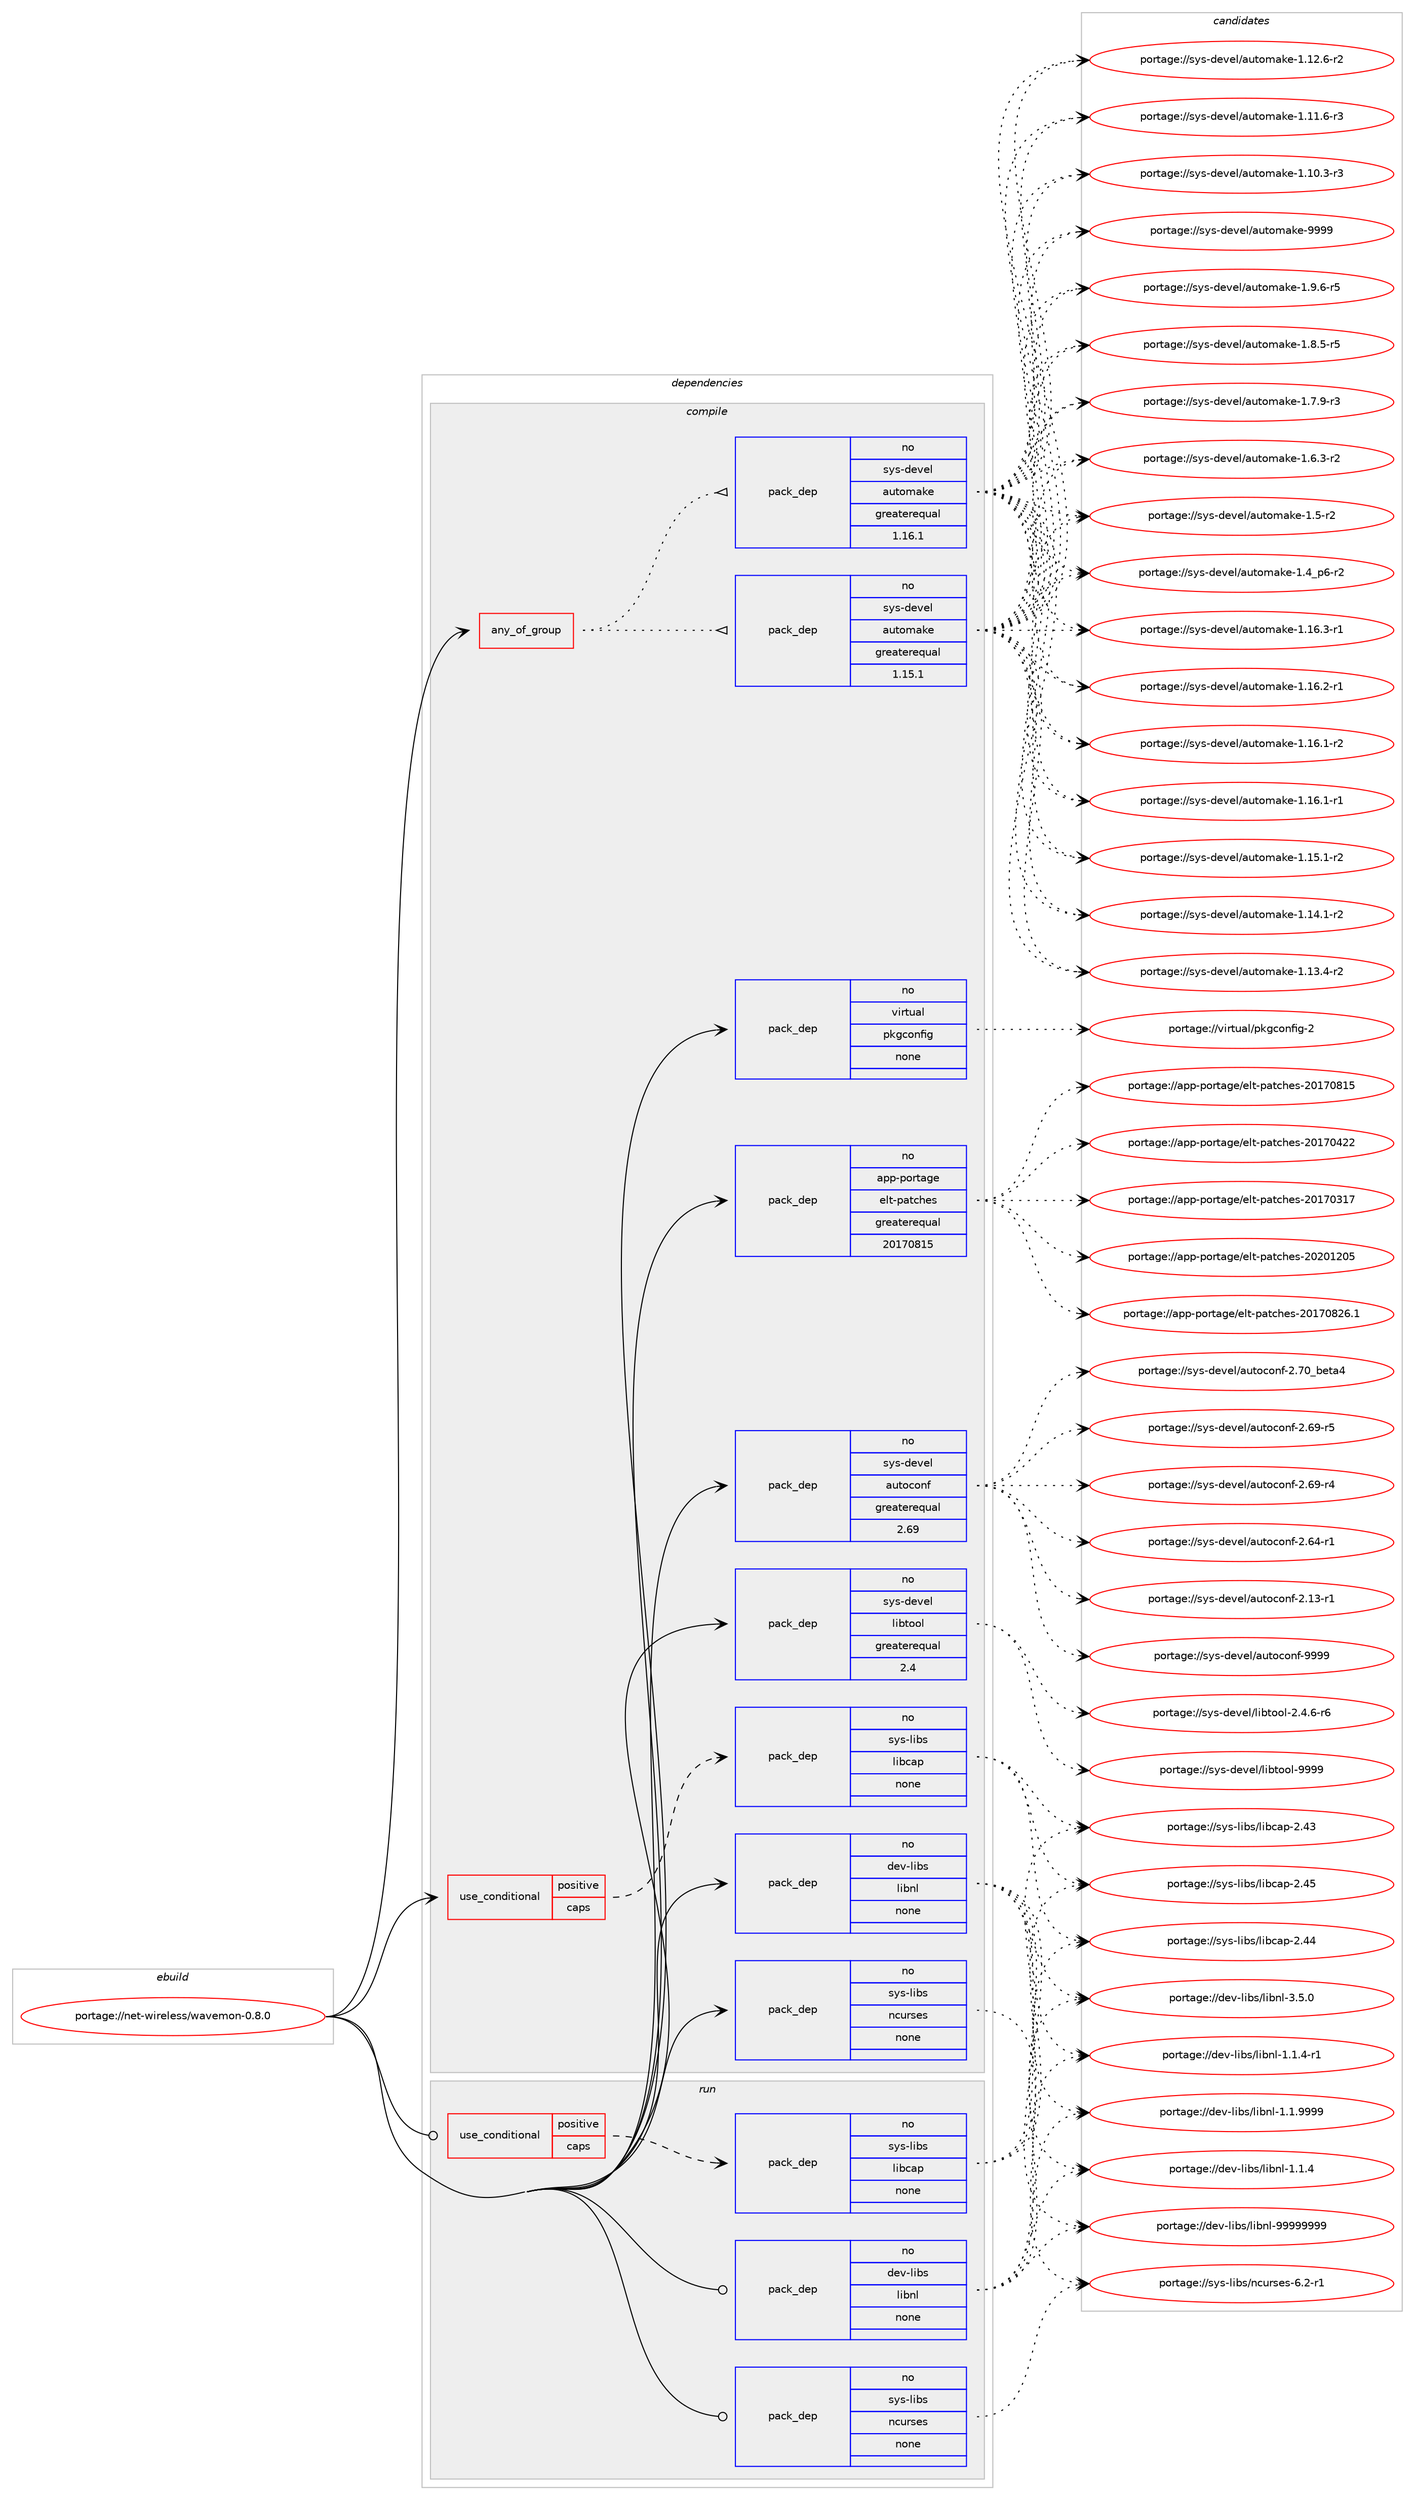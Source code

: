 digraph prolog {

# *************
# Graph options
# *************

newrank=true;
concentrate=true;
compound=true;
graph [rankdir=LR,fontname=Helvetica,fontsize=10,ranksep=1.5];#, ranksep=2.5, nodesep=0.2];
edge  [arrowhead=vee];
node  [fontname=Helvetica,fontsize=10];

# **********
# The ebuild
# **********

subgraph cluster_leftcol {
color=gray;
rank=same;
label=<<i>ebuild</i>>;
id [label="portage://net-wireless/wavemon-0.8.0", color=red, width=4, href="../net-wireless/wavemon-0.8.0.svg"];
}

# ****************
# The dependencies
# ****************

subgraph cluster_midcol {
color=gray;
label=<<i>dependencies</i>>;
subgraph cluster_compile {
fillcolor="#eeeeee";
style=filled;
label=<<i>compile</i>>;
subgraph any38 {
dependency2674 [label=<<TABLE BORDER="0" CELLBORDER="1" CELLSPACING="0" CELLPADDING="4"><TR><TD CELLPADDING="10">any_of_group</TD></TR></TABLE>>, shape=none, color=red];subgraph pack2243 {
dependency2675 [label=<<TABLE BORDER="0" CELLBORDER="1" CELLSPACING="0" CELLPADDING="4" WIDTH="220"><TR><TD ROWSPAN="6" CELLPADDING="30">pack_dep</TD></TR><TR><TD WIDTH="110">no</TD></TR><TR><TD>sys-devel</TD></TR><TR><TD>automake</TD></TR><TR><TD>greaterequal</TD></TR><TR><TD>1.16.1</TD></TR></TABLE>>, shape=none, color=blue];
}
dependency2674:e -> dependency2675:w [weight=20,style="dotted",arrowhead="oinv"];
subgraph pack2244 {
dependency2676 [label=<<TABLE BORDER="0" CELLBORDER="1" CELLSPACING="0" CELLPADDING="4" WIDTH="220"><TR><TD ROWSPAN="6" CELLPADDING="30">pack_dep</TD></TR><TR><TD WIDTH="110">no</TD></TR><TR><TD>sys-devel</TD></TR><TR><TD>automake</TD></TR><TR><TD>greaterequal</TD></TR><TR><TD>1.15.1</TD></TR></TABLE>>, shape=none, color=blue];
}
dependency2674:e -> dependency2676:w [weight=20,style="dotted",arrowhead="oinv"];
}
id:e -> dependency2674:w [weight=20,style="solid",arrowhead="vee"];
subgraph cond393 {
dependency2677 [label=<<TABLE BORDER="0" CELLBORDER="1" CELLSPACING="0" CELLPADDING="4"><TR><TD ROWSPAN="3" CELLPADDING="10">use_conditional</TD></TR><TR><TD>positive</TD></TR><TR><TD>caps</TD></TR></TABLE>>, shape=none, color=red];
subgraph pack2245 {
dependency2678 [label=<<TABLE BORDER="0" CELLBORDER="1" CELLSPACING="0" CELLPADDING="4" WIDTH="220"><TR><TD ROWSPAN="6" CELLPADDING="30">pack_dep</TD></TR><TR><TD WIDTH="110">no</TD></TR><TR><TD>sys-libs</TD></TR><TR><TD>libcap</TD></TR><TR><TD>none</TD></TR><TR><TD></TD></TR></TABLE>>, shape=none, color=blue];
}
dependency2677:e -> dependency2678:w [weight=20,style="dashed",arrowhead="vee"];
}
id:e -> dependency2677:w [weight=20,style="solid",arrowhead="vee"];
subgraph pack2246 {
dependency2679 [label=<<TABLE BORDER="0" CELLBORDER="1" CELLSPACING="0" CELLPADDING="4" WIDTH="220"><TR><TD ROWSPAN="6" CELLPADDING="30">pack_dep</TD></TR><TR><TD WIDTH="110">no</TD></TR><TR><TD>app-portage</TD></TR><TR><TD>elt-patches</TD></TR><TR><TD>greaterequal</TD></TR><TR><TD>20170815</TD></TR></TABLE>>, shape=none, color=blue];
}
id:e -> dependency2679:w [weight=20,style="solid",arrowhead="vee"];
subgraph pack2247 {
dependency2680 [label=<<TABLE BORDER="0" CELLBORDER="1" CELLSPACING="0" CELLPADDING="4" WIDTH="220"><TR><TD ROWSPAN="6" CELLPADDING="30">pack_dep</TD></TR><TR><TD WIDTH="110">no</TD></TR><TR><TD>dev-libs</TD></TR><TR><TD>libnl</TD></TR><TR><TD>none</TD></TR><TR><TD></TD></TR></TABLE>>, shape=none, color=blue];
}
id:e -> dependency2680:w [weight=20,style="solid",arrowhead="vee"];
subgraph pack2248 {
dependency2681 [label=<<TABLE BORDER="0" CELLBORDER="1" CELLSPACING="0" CELLPADDING="4" WIDTH="220"><TR><TD ROWSPAN="6" CELLPADDING="30">pack_dep</TD></TR><TR><TD WIDTH="110">no</TD></TR><TR><TD>sys-devel</TD></TR><TR><TD>autoconf</TD></TR><TR><TD>greaterequal</TD></TR><TR><TD>2.69</TD></TR></TABLE>>, shape=none, color=blue];
}
id:e -> dependency2681:w [weight=20,style="solid",arrowhead="vee"];
subgraph pack2249 {
dependency2682 [label=<<TABLE BORDER="0" CELLBORDER="1" CELLSPACING="0" CELLPADDING="4" WIDTH="220"><TR><TD ROWSPAN="6" CELLPADDING="30">pack_dep</TD></TR><TR><TD WIDTH="110">no</TD></TR><TR><TD>sys-devel</TD></TR><TR><TD>libtool</TD></TR><TR><TD>greaterequal</TD></TR><TR><TD>2.4</TD></TR></TABLE>>, shape=none, color=blue];
}
id:e -> dependency2682:w [weight=20,style="solid",arrowhead="vee"];
subgraph pack2250 {
dependency2683 [label=<<TABLE BORDER="0" CELLBORDER="1" CELLSPACING="0" CELLPADDING="4" WIDTH="220"><TR><TD ROWSPAN="6" CELLPADDING="30">pack_dep</TD></TR><TR><TD WIDTH="110">no</TD></TR><TR><TD>sys-libs</TD></TR><TR><TD>ncurses</TD></TR><TR><TD>none</TD></TR><TR><TD></TD></TR></TABLE>>, shape=none, color=blue];
}
id:e -> dependency2683:w [weight=20,style="solid",arrowhead="vee"];
subgraph pack2251 {
dependency2684 [label=<<TABLE BORDER="0" CELLBORDER="1" CELLSPACING="0" CELLPADDING="4" WIDTH="220"><TR><TD ROWSPAN="6" CELLPADDING="30">pack_dep</TD></TR><TR><TD WIDTH="110">no</TD></TR><TR><TD>virtual</TD></TR><TR><TD>pkgconfig</TD></TR><TR><TD>none</TD></TR><TR><TD></TD></TR></TABLE>>, shape=none, color=blue];
}
id:e -> dependency2684:w [weight=20,style="solid",arrowhead="vee"];
}
subgraph cluster_compileandrun {
fillcolor="#eeeeee";
style=filled;
label=<<i>compile and run</i>>;
}
subgraph cluster_run {
fillcolor="#eeeeee";
style=filled;
label=<<i>run</i>>;
subgraph cond394 {
dependency2685 [label=<<TABLE BORDER="0" CELLBORDER="1" CELLSPACING="0" CELLPADDING="4"><TR><TD ROWSPAN="3" CELLPADDING="10">use_conditional</TD></TR><TR><TD>positive</TD></TR><TR><TD>caps</TD></TR></TABLE>>, shape=none, color=red];
subgraph pack2252 {
dependency2686 [label=<<TABLE BORDER="0" CELLBORDER="1" CELLSPACING="0" CELLPADDING="4" WIDTH="220"><TR><TD ROWSPAN="6" CELLPADDING="30">pack_dep</TD></TR><TR><TD WIDTH="110">no</TD></TR><TR><TD>sys-libs</TD></TR><TR><TD>libcap</TD></TR><TR><TD>none</TD></TR><TR><TD></TD></TR></TABLE>>, shape=none, color=blue];
}
dependency2685:e -> dependency2686:w [weight=20,style="dashed",arrowhead="vee"];
}
id:e -> dependency2685:w [weight=20,style="solid",arrowhead="odot"];
subgraph pack2253 {
dependency2687 [label=<<TABLE BORDER="0" CELLBORDER="1" CELLSPACING="0" CELLPADDING="4" WIDTH="220"><TR><TD ROWSPAN="6" CELLPADDING="30">pack_dep</TD></TR><TR><TD WIDTH="110">no</TD></TR><TR><TD>dev-libs</TD></TR><TR><TD>libnl</TD></TR><TR><TD>none</TD></TR><TR><TD></TD></TR></TABLE>>, shape=none, color=blue];
}
id:e -> dependency2687:w [weight=20,style="solid",arrowhead="odot"];
subgraph pack2254 {
dependency2688 [label=<<TABLE BORDER="0" CELLBORDER="1" CELLSPACING="0" CELLPADDING="4" WIDTH="220"><TR><TD ROWSPAN="6" CELLPADDING="30">pack_dep</TD></TR><TR><TD WIDTH="110">no</TD></TR><TR><TD>sys-libs</TD></TR><TR><TD>ncurses</TD></TR><TR><TD>none</TD></TR><TR><TD></TD></TR></TABLE>>, shape=none, color=blue];
}
id:e -> dependency2688:w [weight=20,style="solid",arrowhead="odot"];
}
}

# **************
# The candidates
# **************

subgraph cluster_choices {
rank=same;
color=gray;
label=<<i>candidates</i>>;

subgraph choice2243 {
color=black;
nodesep=1;
choice115121115451001011181011084797117116111109971071014557575757 [label="portage://sys-devel/automake-9999", color=red, width=4,href="../sys-devel/automake-9999.svg"];
choice115121115451001011181011084797117116111109971071014549465746544511453 [label="portage://sys-devel/automake-1.9.6-r5", color=red, width=4,href="../sys-devel/automake-1.9.6-r5.svg"];
choice115121115451001011181011084797117116111109971071014549465646534511453 [label="portage://sys-devel/automake-1.8.5-r5", color=red, width=4,href="../sys-devel/automake-1.8.5-r5.svg"];
choice115121115451001011181011084797117116111109971071014549465546574511451 [label="portage://sys-devel/automake-1.7.9-r3", color=red, width=4,href="../sys-devel/automake-1.7.9-r3.svg"];
choice115121115451001011181011084797117116111109971071014549465446514511450 [label="portage://sys-devel/automake-1.6.3-r2", color=red, width=4,href="../sys-devel/automake-1.6.3-r2.svg"];
choice11512111545100101118101108479711711611110997107101454946534511450 [label="portage://sys-devel/automake-1.5-r2", color=red, width=4,href="../sys-devel/automake-1.5-r2.svg"];
choice115121115451001011181011084797117116111109971071014549465295112544511450 [label="portage://sys-devel/automake-1.4_p6-r2", color=red, width=4,href="../sys-devel/automake-1.4_p6-r2.svg"];
choice11512111545100101118101108479711711611110997107101454946495446514511449 [label="portage://sys-devel/automake-1.16.3-r1", color=red, width=4,href="../sys-devel/automake-1.16.3-r1.svg"];
choice11512111545100101118101108479711711611110997107101454946495446504511449 [label="portage://sys-devel/automake-1.16.2-r1", color=red, width=4,href="../sys-devel/automake-1.16.2-r1.svg"];
choice11512111545100101118101108479711711611110997107101454946495446494511450 [label="portage://sys-devel/automake-1.16.1-r2", color=red, width=4,href="../sys-devel/automake-1.16.1-r2.svg"];
choice11512111545100101118101108479711711611110997107101454946495446494511449 [label="portage://sys-devel/automake-1.16.1-r1", color=red, width=4,href="../sys-devel/automake-1.16.1-r1.svg"];
choice11512111545100101118101108479711711611110997107101454946495346494511450 [label="portage://sys-devel/automake-1.15.1-r2", color=red, width=4,href="../sys-devel/automake-1.15.1-r2.svg"];
choice11512111545100101118101108479711711611110997107101454946495246494511450 [label="portage://sys-devel/automake-1.14.1-r2", color=red, width=4,href="../sys-devel/automake-1.14.1-r2.svg"];
choice11512111545100101118101108479711711611110997107101454946495146524511450 [label="portage://sys-devel/automake-1.13.4-r2", color=red, width=4,href="../sys-devel/automake-1.13.4-r2.svg"];
choice11512111545100101118101108479711711611110997107101454946495046544511450 [label="portage://sys-devel/automake-1.12.6-r2", color=red, width=4,href="../sys-devel/automake-1.12.6-r2.svg"];
choice11512111545100101118101108479711711611110997107101454946494946544511451 [label="portage://sys-devel/automake-1.11.6-r3", color=red, width=4,href="../sys-devel/automake-1.11.6-r3.svg"];
choice11512111545100101118101108479711711611110997107101454946494846514511451 [label="portage://sys-devel/automake-1.10.3-r3", color=red, width=4,href="../sys-devel/automake-1.10.3-r3.svg"];
dependency2675:e -> choice115121115451001011181011084797117116111109971071014557575757:w [style=dotted,weight="100"];
dependency2675:e -> choice115121115451001011181011084797117116111109971071014549465746544511453:w [style=dotted,weight="100"];
dependency2675:e -> choice115121115451001011181011084797117116111109971071014549465646534511453:w [style=dotted,weight="100"];
dependency2675:e -> choice115121115451001011181011084797117116111109971071014549465546574511451:w [style=dotted,weight="100"];
dependency2675:e -> choice115121115451001011181011084797117116111109971071014549465446514511450:w [style=dotted,weight="100"];
dependency2675:e -> choice11512111545100101118101108479711711611110997107101454946534511450:w [style=dotted,weight="100"];
dependency2675:e -> choice115121115451001011181011084797117116111109971071014549465295112544511450:w [style=dotted,weight="100"];
dependency2675:e -> choice11512111545100101118101108479711711611110997107101454946495446514511449:w [style=dotted,weight="100"];
dependency2675:e -> choice11512111545100101118101108479711711611110997107101454946495446504511449:w [style=dotted,weight="100"];
dependency2675:e -> choice11512111545100101118101108479711711611110997107101454946495446494511450:w [style=dotted,weight="100"];
dependency2675:e -> choice11512111545100101118101108479711711611110997107101454946495446494511449:w [style=dotted,weight="100"];
dependency2675:e -> choice11512111545100101118101108479711711611110997107101454946495346494511450:w [style=dotted,weight="100"];
dependency2675:e -> choice11512111545100101118101108479711711611110997107101454946495246494511450:w [style=dotted,weight="100"];
dependency2675:e -> choice11512111545100101118101108479711711611110997107101454946495146524511450:w [style=dotted,weight="100"];
dependency2675:e -> choice11512111545100101118101108479711711611110997107101454946495046544511450:w [style=dotted,weight="100"];
dependency2675:e -> choice11512111545100101118101108479711711611110997107101454946494946544511451:w [style=dotted,weight="100"];
dependency2675:e -> choice11512111545100101118101108479711711611110997107101454946494846514511451:w [style=dotted,weight="100"];
}
subgraph choice2244 {
color=black;
nodesep=1;
choice115121115451001011181011084797117116111109971071014557575757 [label="portage://sys-devel/automake-9999", color=red, width=4,href="../sys-devel/automake-9999.svg"];
choice115121115451001011181011084797117116111109971071014549465746544511453 [label="portage://sys-devel/automake-1.9.6-r5", color=red, width=4,href="../sys-devel/automake-1.9.6-r5.svg"];
choice115121115451001011181011084797117116111109971071014549465646534511453 [label="portage://sys-devel/automake-1.8.5-r5", color=red, width=4,href="../sys-devel/automake-1.8.5-r5.svg"];
choice115121115451001011181011084797117116111109971071014549465546574511451 [label="portage://sys-devel/automake-1.7.9-r3", color=red, width=4,href="../sys-devel/automake-1.7.9-r3.svg"];
choice115121115451001011181011084797117116111109971071014549465446514511450 [label="portage://sys-devel/automake-1.6.3-r2", color=red, width=4,href="../sys-devel/automake-1.6.3-r2.svg"];
choice11512111545100101118101108479711711611110997107101454946534511450 [label="portage://sys-devel/automake-1.5-r2", color=red, width=4,href="../sys-devel/automake-1.5-r2.svg"];
choice115121115451001011181011084797117116111109971071014549465295112544511450 [label="portage://sys-devel/automake-1.4_p6-r2", color=red, width=4,href="../sys-devel/automake-1.4_p6-r2.svg"];
choice11512111545100101118101108479711711611110997107101454946495446514511449 [label="portage://sys-devel/automake-1.16.3-r1", color=red, width=4,href="../sys-devel/automake-1.16.3-r1.svg"];
choice11512111545100101118101108479711711611110997107101454946495446504511449 [label="portage://sys-devel/automake-1.16.2-r1", color=red, width=4,href="../sys-devel/automake-1.16.2-r1.svg"];
choice11512111545100101118101108479711711611110997107101454946495446494511450 [label="portage://sys-devel/automake-1.16.1-r2", color=red, width=4,href="../sys-devel/automake-1.16.1-r2.svg"];
choice11512111545100101118101108479711711611110997107101454946495446494511449 [label="portage://sys-devel/automake-1.16.1-r1", color=red, width=4,href="../sys-devel/automake-1.16.1-r1.svg"];
choice11512111545100101118101108479711711611110997107101454946495346494511450 [label="portage://sys-devel/automake-1.15.1-r2", color=red, width=4,href="../sys-devel/automake-1.15.1-r2.svg"];
choice11512111545100101118101108479711711611110997107101454946495246494511450 [label="portage://sys-devel/automake-1.14.1-r2", color=red, width=4,href="../sys-devel/automake-1.14.1-r2.svg"];
choice11512111545100101118101108479711711611110997107101454946495146524511450 [label="portage://sys-devel/automake-1.13.4-r2", color=red, width=4,href="../sys-devel/automake-1.13.4-r2.svg"];
choice11512111545100101118101108479711711611110997107101454946495046544511450 [label="portage://sys-devel/automake-1.12.6-r2", color=red, width=4,href="../sys-devel/automake-1.12.6-r2.svg"];
choice11512111545100101118101108479711711611110997107101454946494946544511451 [label="portage://sys-devel/automake-1.11.6-r3", color=red, width=4,href="../sys-devel/automake-1.11.6-r3.svg"];
choice11512111545100101118101108479711711611110997107101454946494846514511451 [label="portage://sys-devel/automake-1.10.3-r3", color=red, width=4,href="../sys-devel/automake-1.10.3-r3.svg"];
dependency2676:e -> choice115121115451001011181011084797117116111109971071014557575757:w [style=dotted,weight="100"];
dependency2676:e -> choice115121115451001011181011084797117116111109971071014549465746544511453:w [style=dotted,weight="100"];
dependency2676:e -> choice115121115451001011181011084797117116111109971071014549465646534511453:w [style=dotted,weight="100"];
dependency2676:e -> choice115121115451001011181011084797117116111109971071014549465546574511451:w [style=dotted,weight="100"];
dependency2676:e -> choice115121115451001011181011084797117116111109971071014549465446514511450:w [style=dotted,weight="100"];
dependency2676:e -> choice11512111545100101118101108479711711611110997107101454946534511450:w [style=dotted,weight="100"];
dependency2676:e -> choice115121115451001011181011084797117116111109971071014549465295112544511450:w [style=dotted,weight="100"];
dependency2676:e -> choice11512111545100101118101108479711711611110997107101454946495446514511449:w [style=dotted,weight="100"];
dependency2676:e -> choice11512111545100101118101108479711711611110997107101454946495446504511449:w [style=dotted,weight="100"];
dependency2676:e -> choice11512111545100101118101108479711711611110997107101454946495446494511450:w [style=dotted,weight="100"];
dependency2676:e -> choice11512111545100101118101108479711711611110997107101454946495446494511449:w [style=dotted,weight="100"];
dependency2676:e -> choice11512111545100101118101108479711711611110997107101454946495346494511450:w [style=dotted,weight="100"];
dependency2676:e -> choice11512111545100101118101108479711711611110997107101454946495246494511450:w [style=dotted,weight="100"];
dependency2676:e -> choice11512111545100101118101108479711711611110997107101454946495146524511450:w [style=dotted,weight="100"];
dependency2676:e -> choice11512111545100101118101108479711711611110997107101454946495046544511450:w [style=dotted,weight="100"];
dependency2676:e -> choice11512111545100101118101108479711711611110997107101454946494946544511451:w [style=dotted,weight="100"];
dependency2676:e -> choice11512111545100101118101108479711711611110997107101454946494846514511451:w [style=dotted,weight="100"];
}
subgraph choice2245 {
color=black;
nodesep=1;
choice1151211154510810598115471081059899971124550465253 [label="portage://sys-libs/libcap-2.45", color=red, width=4,href="../sys-libs/libcap-2.45.svg"];
choice1151211154510810598115471081059899971124550465252 [label="portage://sys-libs/libcap-2.44", color=red, width=4,href="../sys-libs/libcap-2.44.svg"];
choice1151211154510810598115471081059899971124550465251 [label="portage://sys-libs/libcap-2.43", color=red, width=4,href="../sys-libs/libcap-2.43.svg"];
dependency2678:e -> choice1151211154510810598115471081059899971124550465253:w [style=dotted,weight="100"];
dependency2678:e -> choice1151211154510810598115471081059899971124550465252:w [style=dotted,weight="100"];
dependency2678:e -> choice1151211154510810598115471081059899971124550465251:w [style=dotted,weight="100"];
}
subgraph choice2246 {
color=black;
nodesep=1;
choice97112112451121111141169710310147101108116451129711699104101115455048504849504853 [label="portage://app-portage/elt-patches-20201205", color=red, width=4,href="../app-portage/elt-patches-20201205.svg"];
choice971121124511211111411697103101471011081164511297116991041011154550484955485650544649 [label="portage://app-portage/elt-patches-20170826.1", color=red, width=4,href="../app-portage/elt-patches-20170826.1.svg"];
choice97112112451121111141169710310147101108116451129711699104101115455048495548564953 [label="portage://app-portage/elt-patches-20170815", color=red, width=4,href="../app-portage/elt-patches-20170815.svg"];
choice97112112451121111141169710310147101108116451129711699104101115455048495548525050 [label="portage://app-portage/elt-patches-20170422", color=red, width=4,href="../app-portage/elt-patches-20170422.svg"];
choice97112112451121111141169710310147101108116451129711699104101115455048495548514955 [label="portage://app-portage/elt-patches-20170317", color=red, width=4,href="../app-portage/elt-patches-20170317.svg"];
dependency2679:e -> choice97112112451121111141169710310147101108116451129711699104101115455048504849504853:w [style=dotted,weight="100"];
dependency2679:e -> choice971121124511211111411697103101471011081164511297116991041011154550484955485650544649:w [style=dotted,weight="100"];
dependency2679:e -> choice97112112451121111141169710310147101108116451129711699104101115455048495548564953:w [style=dotted,weight="100"];
dependency2679:e -> choice97112112451121111141169710310147101108116451129711699104101115455048495548525050:w [style=dotted,weight="100"];
dependency2679:e -> choice97112112451121111141169710310147101108116451129711699104101115455048495548514955:w [style=dotted,weight="100"];
}
subgraph choice2247 {
color=black;
nodesep=1;
choice10010111845108105981154710810598110108455757575757575757 [label="portage://dev-libs/libnl-99999999", color=red, width=4,href="../dev-libs/libnl-99999999.svg"];
choice10010111845108105981154710810598110108455146534648 [label="portage://dev-libs/libnl-3.5.0", color=red, width=4,href="../dev-libs/libnl-3.5.0.svg"];
choice10010111845108105981154710810598110108454946494657575757 [label="portage://dev-libs/libnl-1.1.9999", color=red, width=4,href="../dev-libs/libnl-1.1.9999.svg"];
choice100101118451081059811547108105981101084549464946524511449 [label="portage://dev-libs/libnl-1.1.4-r1", color=red, width=4,href="../dev-libs/libnl-1.1.4-r1.svg"];
choice10010111845108105981154710810598110108454946494652 [label="portage://dev-libs/libnl-1.1.4", color=red, width=4,href="../dev-libs/libnl-1.1.4.svg"];
dependency2680:e -> choice10010111845108105981154710810598110108455757575757575757:w [style=dotted,weight="100"];
dependency2680:e -> choice10010111845108105981154710810598110108455146534648:w [style=dotted,weight="100"];
dependency2680:e -> choice10010111845108105981154710810598110108454946494657575757:w [style=dotted,weight="100"];
dependency2680:e -> choice100101118451081059811547108105981101084549464946524511449:w [style=dotted,weight="100"];
dependency2680:e -> choice10010111845108105981154710810598110108454946494652:w [style=dotted,weight="100"];
}
subgraph choice2248 {
color=black;
nodesep=1;
choice115121115451001011181011084797117116111991111101024557575757 [label="portage://sys-devel/autoconf-9999", color=red, width=4,href="../sys-devel/autoconf-9999.svg"];
choice11512111545100101118101108479711711611199111110102455046554895981011169752 [label="portage://sys-devel/autoconf-2.70_beta4", color=red, width=4,href="../sys-devel/autoconf-2.70_beta4.svg"];
choice1151211154510010111810110847971171161119911111010245504654574511453 [label="portage://sys-devel/autoconf-2.69-r5", color=red, width=4,href="../sys-devel/autoconf-2.69-r5.svg"];
choice1151211154510010111810110847971171161119911111010245504654574511452 [label="portage://sys-devel/autoconf-2.69-r4", color=red, width=4,href="../sys-devel/autoconf-2.69-r4.svg"];
choice1151211154510010111810110847971171161119911111010245504654524511449 [label="portage://sys-devel/autoconf-2.64-r1", color=red, width=4,href="../sys-devel/autoconf-2.64-r1.svg"];
choice1151211154510010111810110847971171161119911111010245504649514511449 [label="portage://sys-devel/autoconf-2.13-r1", color=red, width=4,href="../sys-devel/autoconf-2.13-r1.svg"];
dependency2681:e -> choice115121115451001011181011084797117116111991111101024557575757:w [style=dotted,weight="100"];
dependency2681:e -> choice11512111545100101118101108479711711611199111110102455046554895981011169752:w [style=dotted,weight="100"];
dependency2681:e -> choice1151211154510010111810110847971171161119911111010245504654574511453:w [style=dotted,weight="100"];
dependency2681:e -> choice1151211154510010111810110847971171161119911111010245504654574511452:w [style=dotted,weight="100"];
dependency2681:e -> choice1151211154510010111810110847971171161119911111010245504654524511449:w [style=dotted,weight="100"];
dependency2681:e -> choice1151211154510010111810110847971171161119911111010245504649514511449:w [style=dotted,weight="100"];
}
subgraph choice2249 {
color=black;
nodesep=1;
choice1151211154510010111810110847108105981161111111084557575757 [label="portage://sys-devel/libtool-9999", color=red, width=4,href="../sys-devel/libtool-9999.svg"];
choice1151211154510010111810110847108105981161111111084550465246544511454 [label="portage://sys-devel/libtool-2.4.6-r6", color=red, width=4,href="../sys-devel/libtool-2.4.6-r6.svg"];
dependency2682:e -> choice1151211154510010111810110847108105981161111111084557575757:w [style=dotted,weight="100"];
dependency2682:e -> choice1151211154510010111810110847108105981161111111084550465246544511454:w [style=dotted,weight="100"];
}
subgraph choice2250 {
color=black;
nodesep=1;
choice11512111545108105981154711099117114115101115455446504511449 [label="portage://sys-libs/ncurses-6.2-r1", color=red, width=4,href="../sys-libs/ncurses-6.2-r1.svg"];
dependency2683:e -> choice11512111545108105981154711099117114115101115455446504511449:w [style=dotted,weight="100"];
}
subgraph choice2251 {
color=black;
nodesep=1;
choice1181051141161179710847112107103991111101021051034550 [label="portage://virtual/pkgconfig-2", color=red, width=4,href="../virtual/pkgconfig-2.svg"];
dependency2684:e -> choice1181051141161179710847112107103991111101021051034550:w [style=dotted,weight="100"];
}
subgraph choice2252 {
color=black;
nodesep=1;
choice1151211154510810598115471081059899971124550465253 [label="portage://sys-libs/libcap-2.45", color=red, width=4,href="../sys-libs/libcap-2.45.svg"];
choice1151211154510810598115471081059899971124550465252 [label="portage://sys-libs/libcap-2.44", color=red, width=4,href="../sys-libs/libcap-2.44.svg"];
choice1151211154510810598115471081059899971124550465251 [label="portage://sys-libs/libcap-2.43", color=red, width=4,href="../sys-libs/libcap-2.43.svg"];
dependency2686:e -> choice1151211154510810598115471081059899971124550465253:w [style=dotted,weight="100"];
dependency2686:e -> choice1151211154510810598115471081059899971124550465252:w [style=dotted,weight="100"];
dependency2686:e -> choice1151211154510810598115471081059899971124550465251:w [style=dotted,weight="100"];
}
subgraph choice2253 {
color=black;
nodesep=1;
choice10010111845108105981154710810598110108455757575757575757 [label="portage://dev-libs/libnl-99999999", color=red, width=4,href="../dev-libs/libnl-99999999.svg"];
choice10010111845108105981154710810598110108455146534648 [label="portage://dev-libs/libnl-3.5.0", color=red, width=4,href="../dev-libs/libnl-3.5.0.svg"];
choice10010111845108105981154710810598110108454946494657575757 [label="portage://dev-libs/libnl-1.1.9999", color=red, width=4,href="../dev-libs/libnl-1.1.9999.svg"];
choice100101118451081059811547108105981101084549464946524511449 [label="portage://dev-libs/libnl-1.1.4-r1", color=red, width=4,href="../dev-libs/libnl-1.1.4-r1.svg"];
choice10010111845108105981154710810598110108454946494652 [label="portage://dev-libs/libnl-1.1.4", color=red, width=4,href="../dev-libs/libnl-1.1.4.svg"];
dependency2687:e -> choice10010111845108105981154710810598110108455757575757575757:w [style=dotted,weight="100"];
dependency2687:e -> choice10010111845108105981154710810598110108455146534648:w [style=dotted,weight="100"];
dependency2687:e -> choice10010111845108105981154710810598110108454946494657575757:w [style=dotted,weight="100"];
dependency2687:e -> choice100101118451081059811547108105981101084549464946524511449:w [style=dotted,weight="100"];
dependency2687:e -> choice10010111845108105981154710810598110108454946494652:w [style=dotted,weight="100"];
}
subgraph choice2254 {
color=black;
nodesep=1;
choice11512111545108105981154711099117114115101115455446504511449 [label="portage://sys-libs/ncurses-6.2-r1", color=red, width=4,href="../sys-libs/ncurses-6.2-r1.svg"];
dependency2688:e -> choice11512111545108105981154711099117114115101115455446504511449:w [style=dotted,weight="100"];
}
}

}

